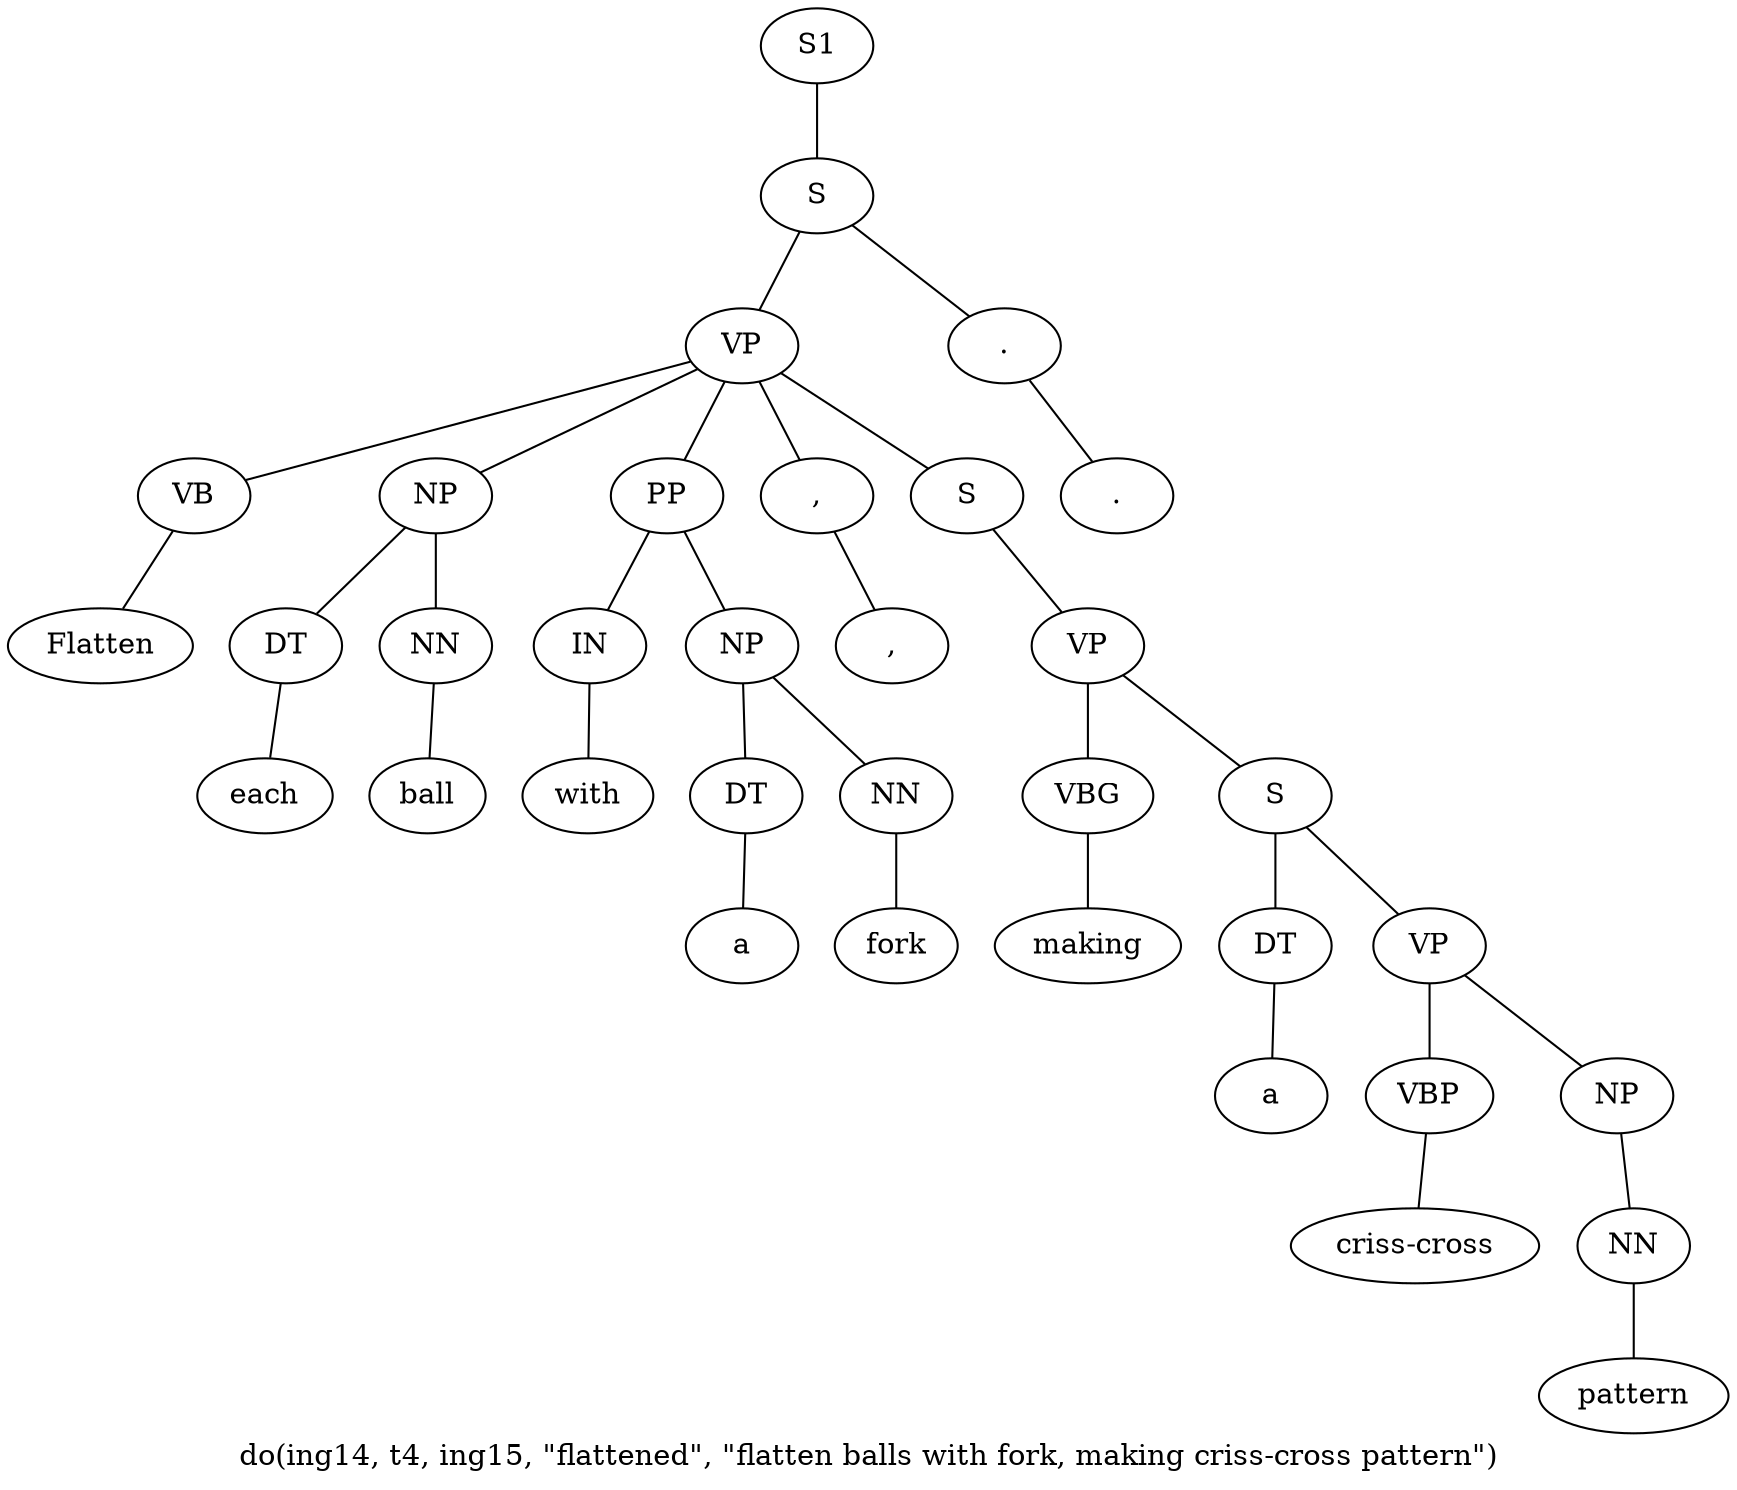 graph SyntaxGraph {
	label = "do(ing14, t4, ing15, \"flattened\", \"flatten balls with fork, making criss-cross pattern\")";
	Node0 [label="S1"];
	Node1 [label="S"];
	Node2 [label="VP"];
	Node3 [label="VB"];
	Node4 [label="Flatten"];
	Node5 [label="NP"];
	Node6 [label="DT"];
	Node7 [label="each"];
	Node8 [label="NN"];
	Node9 [label="ball"];
	Node10 [label="PP"];
	Node11 [label="IN"];
	Node12 [label="with"];
	Node13 [label="NP"];
	Node14 [label="DT"];
	Node15 [label="a"];
	Node16 [label="NN"];
	Node17 [label="fork"];
	Node18 [label=","];
	Node19 [label=","];
	Node20 [label="S"];
	Node21 [label="VP"];
	Node22 [label="VBG"];
	Node23 [label="making"];
	Node24 [label="S"];
	Node25 [label="DT"];
	Node26 [label="a"];
	Node27 [label="VP"];
	Node28 [label="VBP"];
	Node29 [label="criss-cross"];
	Node30 [label="NP"];
	Node31 [label="NN"];
	Node32 [label="pattern"];
	Node33 [label="."];
	Node34 [label="."];

	Node0 -- Node1;
	Node1 -- Node2;
	Node1 -- Node33;
	Node2 -- Node3;
	Node2 -- Node5;
	Node2 -- Node10;
	Node2 -- Node18;
	Node2 -- Node20;
	Node3 -- Node4;
	Node5 -- Node6;
	Node5 -- Node8;
	Node6 -- Node7;
	Node8 -- Node9;
	Node10 -- Node11;
	Node10 -- Node13;
	Node11 -- Node12;
	Node13 -- Node14;
	Node13 -- Node16;
	Node14 -- Node15;
	Node16 -- Node17;
	Node18 -- Node19;
	Node20 -- Node21;
	Node21 -- Node22;
	Node21 -- Node24;
	Node22 -- Node23;
	Node24 -- Node25;
	Node24 -- Node27;
	Node25 -- Node26;
	Node27 -- Node28;
	Node27 -- Node30;
	Node28 -- Node29;
	Node30 -- Node31;
	Node31 -- Node32;
	Node33 -- Node34;
}